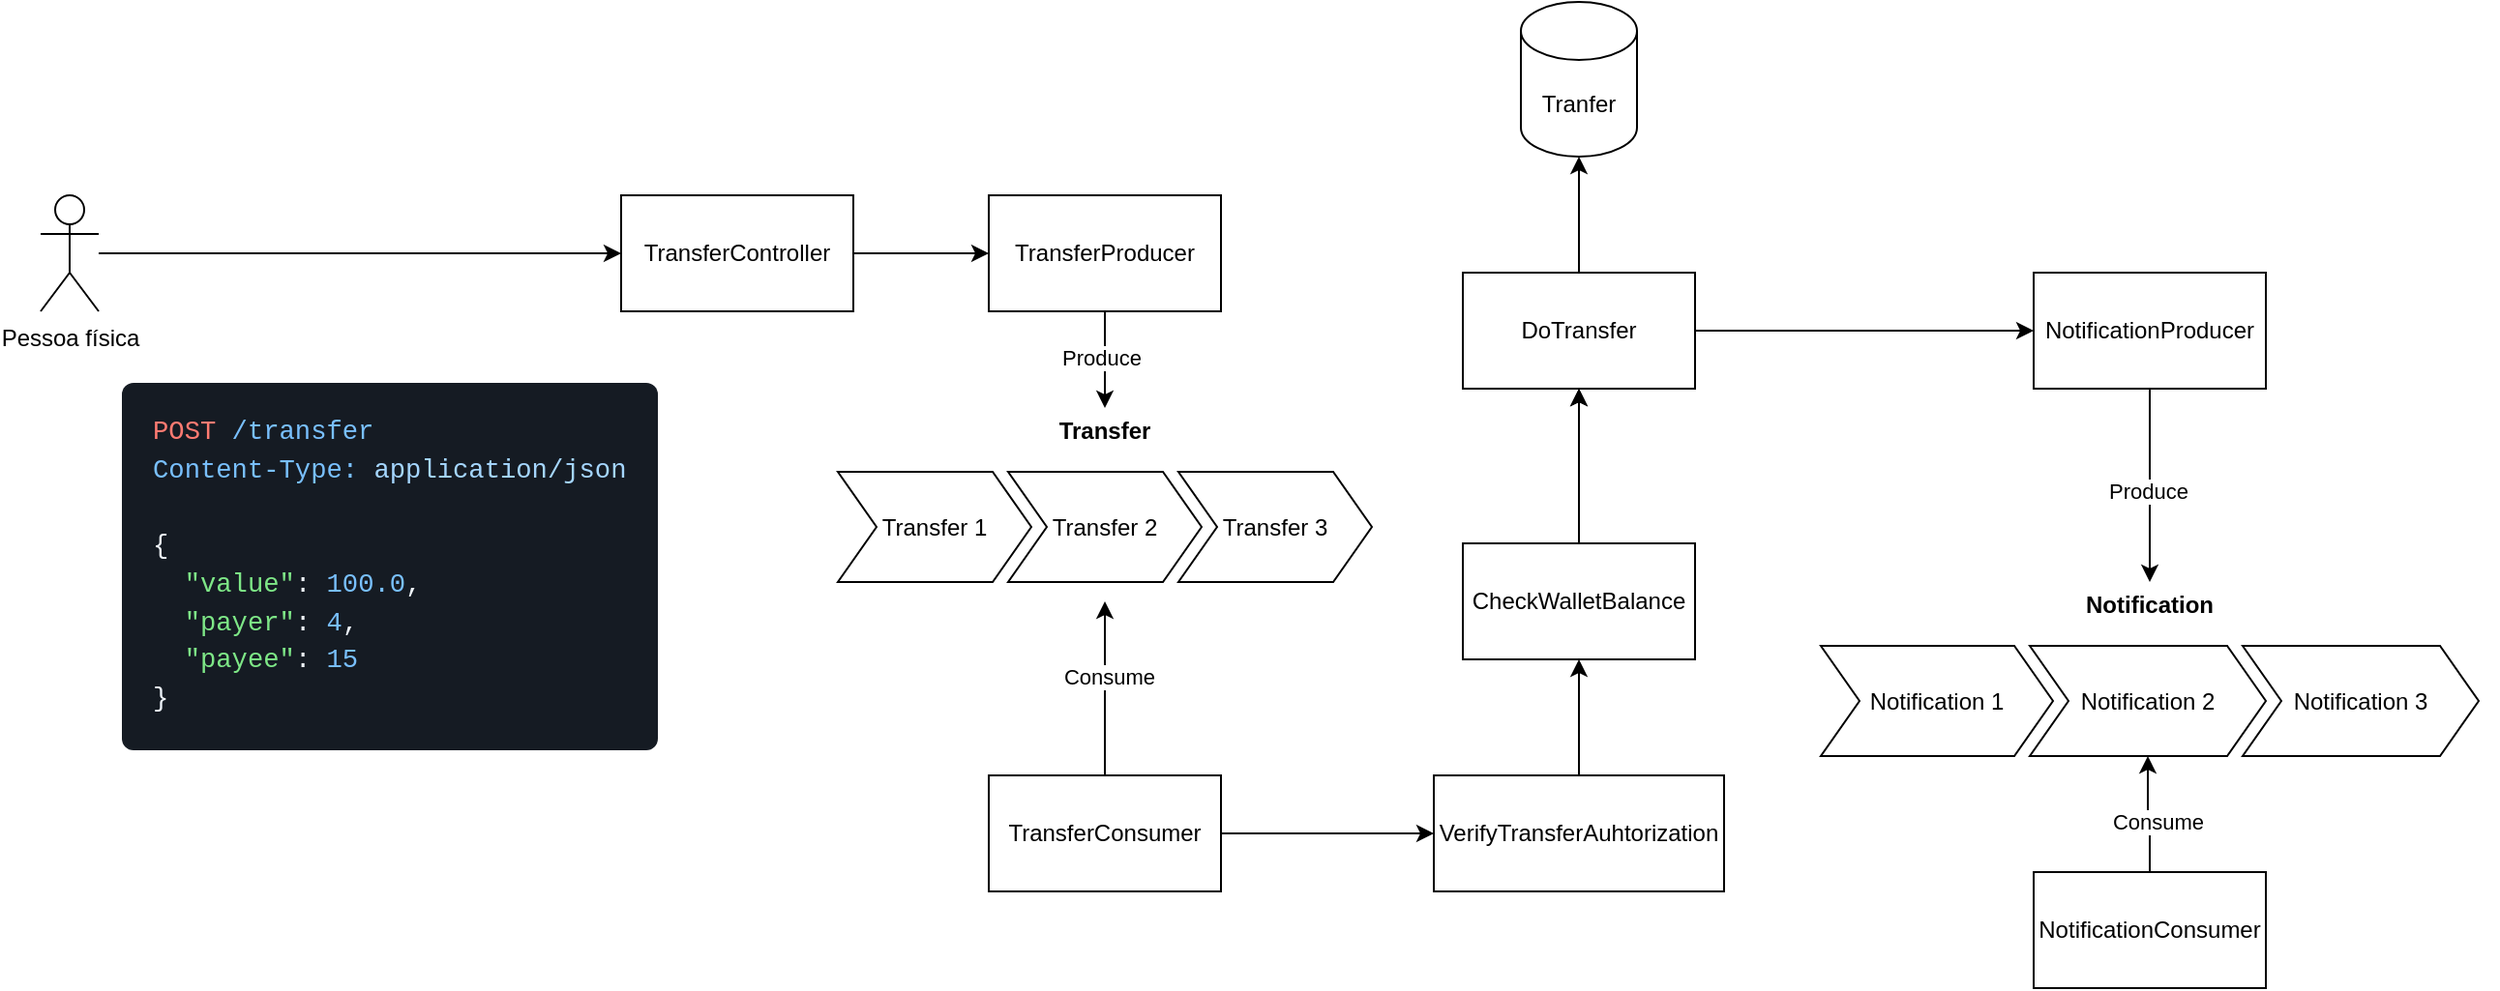 <mxfile version="27.0.5">
  <diagram name="Página-1" id="UUi7gfnIOfDsekEkeXK4">
    <mxGraphModel dx="2455" dy="1044" grid="1" gridSize="10" guides="1" tooltips="1" connect="1" arrows="1" fold="1" page="1" pageScale="1" pageWidth="827" pageHeight="1169" math="0" shadow="0">
      <root>
        <mxCell id="0" />
        <mxCell id="1" parent="0" />
        <mxCell id="9O7iDJdSrH1p8DF2Hr6v-7" style="edgeStyle=orthogonalEdgeStyle;rounded=0;orthogonalLoop=1;jettySize=auto;html=1;" edge="1" parent="1" source="9O7iDJdSrH1p8DF2Hr6v-12" target="9O7iDJdSrH1p8DF2Hr6v-3">
          <mxGeometry relative="1" as="geometry">
            <mxPoint x="100" y="310" as="sourcePoint" />
          </mxGeometry>
        </mxCell>
        <mxCell id="9O7iDJdSrH1p8DF2Hr6v-13" style="edgeStyle=orthogonalEdgeStyle;rounded=0;orthogonalLoop=1;jettySize=auto;html=1;" edge="1" parent="1" source="9O7iDJdSrH1p8DF2Hr6v-3" target="9O7iDJdSrH1p8DF2Hr6v-14">
          <mxGeometry relative="1" as="geometry">
            <mxPoint x="530" y="230" as="targetPoint" />
          </mxGeometry>
        </mxCell>
        <mxCell id="9O7iDJdSrH1p8DF2Hr6v-3" value="TransferController" style="rounded=0;whiteSpace=wrap;html=1;" vertex="1" parent="1">
          <mxGeometry x="350" y="200" width="120" height="60" as="geometry" />
        </mxCell>
        <mxCell id="9O7iDJdSrH1p8DF2Hr6v-4" value="&lt;h1 style=&quot;margin-top: 0px;&quot;&gt;&lt;pre style=&quot;box-sizing: border-box; font-family: ui-monospace, SFMono-Regular, &amp;quot;SF Mono&amp;quot;, Menlo, Consolas, &amp;quot;Liberation Mono&amp;quot;, monospace; font-size: 13.6px; margin-top: 0px; margin-bottom: 0px; overflow-wrap: normal; padding: 16px; overflow: auto; line-height: 1.45; color: rgb(240, 246, 252); background-color: rgb(21, 27, 35); border-radius: 6px; word-break: normal; min-height: 52px; font-weight: 400;&quot;&gt;&lt;span style=&quot;box-sizing: border-box; color: rgb(255, 123, 114);&quot; class=&quot;pl-k&quot;&gt;POST&lt;/span&gt;&lt;span style=&quot;box-sizing: border-box; color: rgb(121, 192, 255);&quot; class=&quot;pl-c1&quot;&gt; /transfer&lt;/span&gt;&lt;br/&gt;&lt;span style=&quot;box-sizing: border-box; color: rgb(165, 214, 255);&quot; class=&quot;pl-s&quot;&gt;&lt;span style=&quot;box-sizing: border-box; color: rgb(121, 192, 255);&quot; class=&quot;pl-v&quot;&gt;Content-Type:&lt;/span&gt; application/json&lt;/span&gt;&lt;br/&gt;&lt;br/&gt;{&lt;br/&gt;  &lt;span style=&quot;box-sizing: border-box; color: rgb(126, 231, 135);&quot; class=&quot;pl-ent&quot;&gt;&quot;value&quot;&lt;/span&gt;: &lt;span style=&quot;box-sizing: border-box; color: rgb(121, 192, 255);&quot; class=&quot;pl-c1&quot;&gt;100.0&lt;/span&gt;,&lt;br/&gt;  &lt;span style=&quot;box-sizing: border-box; color: rgb(126, 231, 135);&quot; class=&quot;pl-ent&quot;&gt;&quot;payer&quot;&lt;/span&gt;: &lt;span style=&quot;box-sizing: border-box; color: rgb(121, 192, 255);&quot; class=&quot;pl-c1&quot;&gt;4&lt;/span&gt;,&lt;br/&gt;  &lt;span style=&quot;box-sizing: border-box; color: rgb(126, 231, 135);&quot; class=&quot;pl-ent&quot;&gt;&quot;payee&quot;&lt;/span&gt;: &lt;span style=&quot;box-sizing: border-box; color: rgb(121, 192, 255);&quot; class=&quot;pl-c1&quot;&gt;15&lt;/span&gt;&lt;br/&gt;}&lt;/pre&gt;&lt;/h1&gt;" style="text;html=1;whiteSpace=wrap;overflow=hidden;rounded=0;" vertex="1" parent="1">
          <mxGeometry x="90" y="290" width="310" height="210" as="geometry" />
        </mxCell>
        <mxCell id="9O7iDJdSrH1p8DF2Hr6v-12" value="Pessoa física" style="shape=umlActor;verticalLabelPosition=bottom;verticalAlign=top;html=1;outlineConnect=0;" vertex="1" parent="1">
          <mxGeometry x="50" y="200" width="30" height="60" as="geometry" />
        </mxCell>
        <mxCell id="9O7iDJdSrH1p8DF2Hr6v-20" style="edgeStyle=orthogonalEdgeStyle;rounded=0;orthogonalLoop=1;jettySize=auto;html=1;" edge="1" parent="1" source="9O7iDJdSrH1p8DF2Hr6v-14" target="9O7iDJdSrH1p8DF2Hr6v-16">
          <mxGeometry relative="1" as="geometry" />
        </mxCell>
        <mxCell id="9O7iDJdSrH1p8DF2Hr6v-21" value="Produce" style="edgeLabel;html=1;align=center;verticalAlign=middle;resizable=0;points=[];" vertex="1" connectable="0" parent="9O7iDJdSrH1p8DF2Hr6v-20">
          <mxGeometry x="-0.052" y="-2" relative="1" as="geometry">
            <mxPoint as="offset" />
          </mxGeometry>
        </mxCell>
        <mxCell id="9O7iDJdSrH1p8DF2Hr6v-14" value="TransferProducer" style="whiteSpace=wrap;html=1;" vertex="1" parent="1">
          <mxGeometry x="540" y="200" width="120" height="60" as="geometry" />
        </mxCell>
        <mxCell id="9O7iDJdSrH1p8DF2Hr6v-16" value="Transfer" style="swimlane;childLayout=stackLayout;horizontal=1;fillColor=none;horizontalStack=1;resizeParent=1;resizeParentMax=0;resizeLast=0;collapsible=0;strokeColor=none;stackBorder=10;stackSpacing=-12;resizable=1;align=center;points=[];whiteSpace=wrap;html=1;startSize=23;" vertex="1" parent="1">
          <mxGeometry x="452" y="310" width="296" height="100" as="geometry" />
        </mxCell>
        <mxCell id="9O7iDJdSrH1p8DF2Hr6v-17" value="Transfer 1" style="shape=step;perimeter=stepPerimeter;fixedSize=1;points=[];whiteSpace=wrap;html=1;" vertex="1" parent="9O7iDJdSrH1p8DF2Hr6v-16">
          <mxGeometry x="10" y="33" width="100" height="57" as="geometry" />
        </mxCell>
        <mxCell id="9O7iDJdSrH1p8DF2Hr6v-18" value="Transfer 2" style="shape=step;perimeter=stepPerimeter;fixedSize=1;points=[];whiteSpace=wrap;html=1;" vertex="1" parent="9O7iDJdSrH1p8DF2Hr6v-16">
          <mxGeometry x="98" y="33" width="100" height="57" as="geometry" />
        </mxCell>
        <mxCell id="9O7iDJdSrH1p8DF2Hr6v-19" value="Transfer 3" style="shape=step;perimeter=stepPerimeter;fixedSize=1;points=[];whiteSpace=wrap;html=1;" vertex="1" parent="9O7iDJdSrH1p8DF2Hr6v-16">
          <mxGeometry x="186" y="33" width="100" height="57" as="geometry" />
        </mxCell>
        <mxCell id="9O7iDJdSrH1p8DF2Hr6v-23" style="edgeStyle=orthogonalEdgeStyle;rounded=0;orthogonalLoop=1;jettySize=auto;html=1;" edge="1" parent="1" source="9O7iDJdSrH1p8DF2Hr6v-22" target="9O7iDJdSrH1p8DF2Hr6v-16">
          <mxGeometry relative="1" as="geometry" />
        </mxCell>
        <mxCell id="9O7iDJdSrH1p8DF2Hr6v-24" value="Consume" style="edgeLabel;html=1;align=center;verticalAlign=middle;resizable=0;points=[];" vertex="1" connectable="0" parent="9O7iDJdSrH1p8DF2Hr6v-23">
          <mxGeometry x="0.148" y="-2" relative="1" as="geometry">
            <mxPoint as="offset" />
          </mxGeometry>
        </mxCell>
        <mxCell id="9O7iDJdSrH1p8DF2Hr6v-30" style="edgeStyle=orthogonalEdgeStyle;rounded=0;orthogonalLoop=1;jettySize=auto;html=1;" edge="1" parent="1" source="9O7iDJdSrH1p8DF2Hr6v-22" target="9O7iDJdSrH1p8DF2Hr6v-28">
          <mxGeometry relative="1" as="geometry" />
        </mxCell>
        <mxCell id="9O7iDJdSrH1p8DF2Hr6v-22" value="TransferConsumer" style="whiteSpace=wrap;html=1;" vertex="1" parent="1">
          <mxGeometry x="540" y="500" width="120" height="60" as="geometry" />
        </mxCell>
        <mxCell id="9O7iDJdSrH1p8DF2Hr6v-35" style="edgeStyle=orthogonalEdgeStyle;rounded=0;orthogonalLoop=1;jettySize=auto;html=1;" edge="1" parent="1" source="9O7iDJdSrH1p8DF2Hr6v-25" target="9O7iDJdSrH1p8DF2Hr6v-36">
          <mxGeometry relative="1" as="geometry">
            <mxPoint x="1080" y="220" as="targetPoint" />
          </mxGeometry>
        </mxCell>
        <mxCell id="9O7iDJdSrH1p8DF2Hr6v-49" style="edgeStyle=orthogonalEdgeStyle;rounded=0;orthogonalLoop=1;jettySize=auto;html=1;" edge="1" parent="1" source="9O7iDJdSrH1p8DF2Hr6v-25" target="9O7iDJdSrH1p8DF2Hr6v-48">
          <mxGeometry relative="1" as="geometry" />
        </mxCell>
        <mxCell id="9O7iDJdSrH1p8DF2Hr6v-25" value="DoTransfer" style="whiteSpace=wrap;html=1;" vertex="1" parent="1">
          <mxGeometry x="785" y="240" width="120" height="60" as="geometry" />
        </mxCell>
        <mxCell id="9O7iDJdSrH1p8DF2Hr6v-31" style="edgeStyle=orthogonalEdgeStyle;rounded=0;orthogonalLoop=1;jettySize=auto;html=1;" edge="1" parent="1" source="9O7iDJdSrH1p8DF2Hr6v-28" target="9O7iDJdSrH1p8DF2Hr6v-29">
          <mxGeometry relative="1" as="geometry" />
        </mxCell>
        <mxCell id="9O7iDJdSrH1p8DF2Hr6v-28" value="VerifyTransfer&lt;span style=&quot;background-color: transparent; color: light-dark(rgb(0, 0, 0), rgb(255, 255, 255));&quot;&gt;Auhtorization&lt;/span&gt;" style="whiteSpace=wrap;html=1;" vertex="1" parent="1">
          <mxGeometry x="770" y="500" width="150" height="60" as="geometry" />
        </mxCell>
        <mxCell id="9O7iDJdSrH1p8DF2Hr6v-32" style="edgeStyle=orthogonalEdgeStyle;rounded=0;orthogonalLoop=1;jettySize=auto;html=1;exitX=0.5;exitY=0;exitDx=0;exitDy=0;" edge="1" parent="1" source="9O7iDJdSrH1p8DF2Hr6v-29" target="9O7iDJdSrH1p8DF2Hr6v-25">
          <mxGeometry relative="1" as="geometry" />
        </mxCell>
        <mxCell id="9O7iDJdSrH1p8DF2Hr6v-33" value="" style="edgeStyle=orthogonalEdgeStyle;rounded=0;orthogonalLoop=1;jettySize=auto;html=1;" edge="1" parent="1" source="9O7iDJdSrH1p8DF2Hr6v-29" target="9O7iDJdSrH1p8DF2Hr6v-25">
          <mxGeometry relative="1" as="geometry" />
        </mxCell>
        <mxCell id="9O7iDJdSrH1p8DF2Hr6v-29" value="CheckWalletBalance" style="whiteSpace=wrap;html=1;" vertex="1" parent="1">
          <mxGeometry x="785" y="380" width="120" height="60" as="geometry" />
        </mxCell>
        <mxCell id="9O7iDJdSrH1p8DF2Hr6v-42" style="edgeStyle=orthogonalEdgeStyle;rounded=0;orthogonalLoop=1;jettySize=auto;html=1;" edge="1" parent="1" source="9O7iDJdSrH1p8DF2Hr6v-36" target="9O7iDJdSrH1p8DF2Hr6v-38">
          <mxGeometry relative="1" as="geometry" />
        </mxCell>
        <mxCell id="9O7iDJdSrH1p8DF2Hr6v-43" value="Produce" style="edgeLabel;html=1;align=center;verticalAlign=middle;resizable=0;points=[];" vertex="1" connectable="0" parent="9O7iDJdSrH1p8DF2Hr6v-42">
          <mxGeometry x="0.06" y="-1" relative="1" as="geometry">
            <mxPoint as="offset" />
          </mxGeometry>
        </mxCell>
        <mxCell id="9O7iDJdSrH1p8DF2Hr6v-36" value="NotificationProducer" style="whiteSpace=wrap;html=1;" vertex="1" parent="1">
          <mxGeometry x="1080" y="240" width="120" height="60" as="geometry" />
        </mxCell>
        <mxCell id="9O7iDJdSrH1p8DF2Hr6v-38" value="Notification" style="swimlane;childLayout=stackLayout;horizontal=1;fillColor=none;horizontalStack=1;resizeParent=1;resizeParentMax=0;resizeLast=0;collapsible=0;strokeColor=none;stackBorder=10;stackSpacing=-12;resizable=1;align=center;points=[];whiteSpace=wrap;html=1;" vertex="1" parent="1">
          <mxGeometry x="960" y="400" width="360" height="100" as="geometry" />
        </mxCell>
        <mxCell id="9O7iDJdSrH1p8DF2Hr6v-39" value="Notification 1" style="shape=step;perimeter=stepPerimeter;fixedSize=1;points=[];whiteSpace=wrap;html=1;" vertex="1" parent="9O7iDJdSrH1p8DF2Hr6v-38">
          <mxGeometry x="10" y="33" width="120" height="57" as="geometry" />
        </mxCell>
        <mxCell id="9O7iDJdSrH1p8DF2Hr6v-40" value="Notification 2" style="shape=step;perimeter=stepPerimeter;fixedSize=1;points=[];whiteSpace=wrap;html=1;" vertex="1" parent="9O7iDJdSrH1p8DF2Hr6v-38">
          <mxGeometry x="118" y="33" width="122" height="57" as="geometry" />
        </mxCell>
        <mxCell id="9O7iDJdSrH1p8DF2Hr6v-41" value="Notification 3" style="shape=step;perimeter=stepPerimeter;fixedSize=1;points=[];whiteSpace=wrap;html=1;" vertex="1" parent="9O7iDJdSrH1p8DF2Hr6v-38">
          <mxGeometry x="228" y="33" width="122" height="57" as="geometry" />
        </mxCell>
        <mxCell id="9O7iDJdSrH1p8DF2Hr6v-45" style="edgeStyle=orthogonalEdgeStyle;rounded=0;orthogonalLoop=1;jettySize=auto;html=1;" edge="1" parent="1" source="9O7iDJdSrH1p8DF2Hr6v-44" target="9O7iDJdSrH1p8DF2Hr6v-40">
          <mxGeometry relative="1" as="geometry">
            <mxPoint x="1140" y="550" as="sourcePoint" />
          </mxGeometry>
        </mxCell>
        <mxCell id="9O7iDJdSrH1p8DF2Hr6v-46" value="Consume" style="edgeLabel;html=1;align=center;verticalAlign=middle;resizable=0;points=[];" vertex="1" connectable="0" parent="9O7iDJdSrH1p8DF2Hr6v-45">
          <mxGeometry x="-0.147" y="-4" relative="1" as="geometry">
            <mxPoint as="offset" />
          </mxGeometry>
        </mxCell>
        <mxCell id="9O7iDJdSrH1p8DF2Hr6v-44" value="NotificationConsumer" style="whiteSpace=wrap;html=1;" vertex="1" parent="1">
          <mxGeometry x="1080" y="550" width="120" height="60" as="geometry" />
        </mxCell>
        <mxCell id="9O7iDJdSrH1p8DF2Hr6v-48" value="Tranfer" style="shape=cylinder3;whiteSpace=wrap;html=1;boundedLbl=1;backgroundOutline=1;size=15;" vertex="1" parent="1">
          <mxGeometry x="815" y="100" width="60" height="80" as="geometry" />
        </mxCell>
      </root>
    </mxGraphModel>
  </diagram>
</mxfile>
